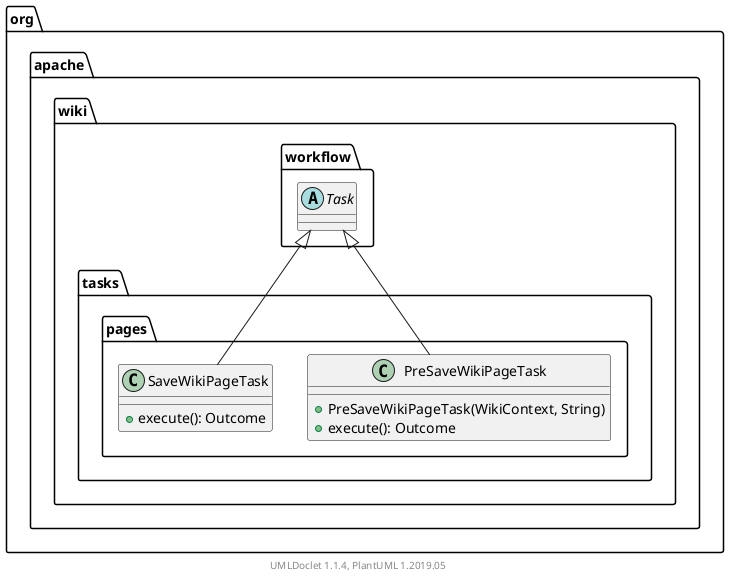 @startuml

    namespace org.apache.wiki.tasks.pages {

        class PreSaveWikiPageTask [[PreSaveWikiPageTask.html]] {
            +PreSaveWikiPageTask(WikiContext, String)
            +execute(): Outcome
        }

        class SaveWikiPageTask [[SaveWikiPageTask.html]] {
            +execute(): Outcome
        }

        abstract class org.apache.wiki.workflow.Task
        org.apache.wiki.workflow.Task <|-- PreSaveWikiPageTask

        org.apache.wiki.workflow.Task <|-- SaveWikiPageTask

    }


    center footer UMLDoclet 1.1.4, PlantUML 1.2019.05
@enduml
